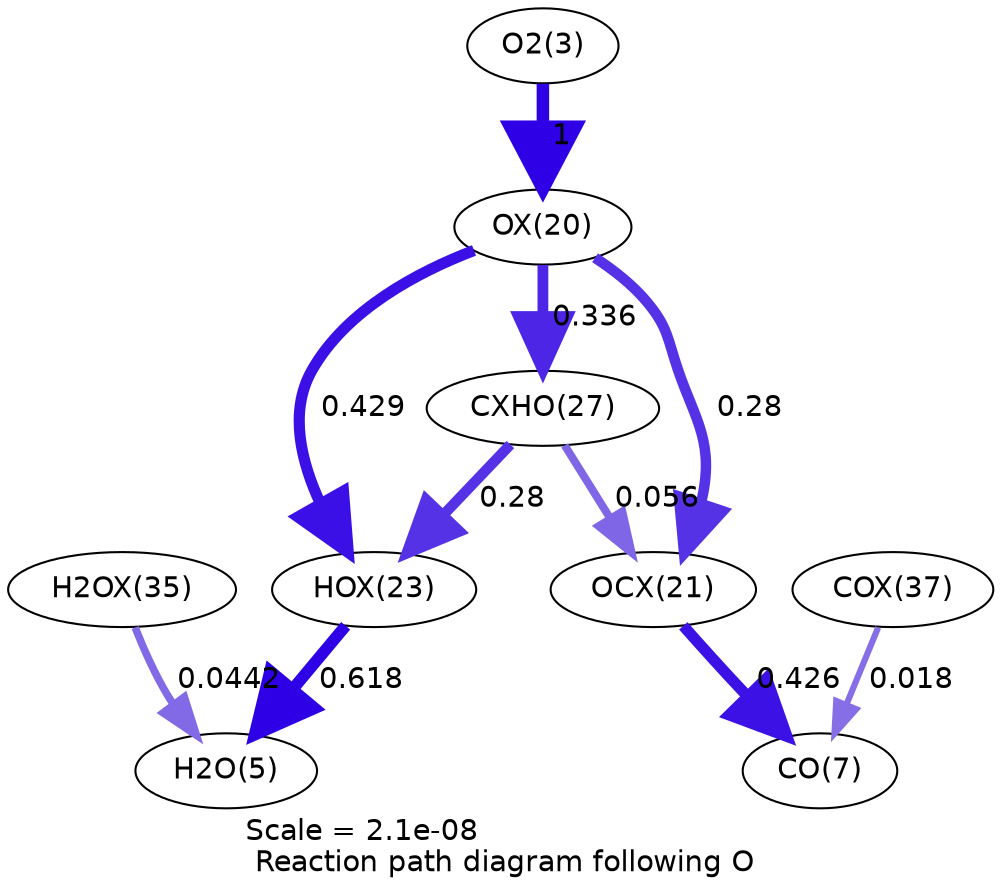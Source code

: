 digraph reaction_paths {
center=1;
s5 -> s23[fontname="Helvetica", penwidth=6, arrowsize=3, color="0.7, 1.5, 0.9"
, label=" 1"];
s23 -> s26[fontname="Helvetica", penwidth=5.36, arrowsize=2.68, color="0.7, 0.929, 0.9"
, label=" 0.429"];
s23 -> s29[fontname="Helvetica", penwidth=5.18, arrowsize=2.59, color="0.7, 0.836, 0.9"
, label=" 0.336"];
s23 -> s24[fontname="Helvetica", penwidth=5.04, arrowsize=2.52, color="0.7, 0.78, 0.9"
, label=" 0.28"];
s26 -> s7[fontname="Helvetica", penwidth=5.64, arrowsize=2.82, color="0.7, 1.12, 0.9"
, label=" 0.618"];
s29 -> s26[fontname="Helvetica", penwidth=5.04, arrowsize=2.52, color="0.7, 0.78, 0.9"
, label=" 0.28"];
s32 -> s7[fontname="Helvetica", penwidth=3.65, arrowsize=1.82, color="0.7, 0.544, 0.9"
, label=" 0.0442"];
s29 -> s24[fontname="Helvetica", penwidth=3.82, arrowsize=1.91, color="0.7, 0.556, 0.9"
, label=" 0.056"];
s24 -> s9[fontname="Helvetica", penwidth=5.36, arrowsize=2.68, color="0.7, 0.926, 0.9"
, label=" 0.426"];
s34 -> s9[fontname="Helvetica", penwidth=2.97, arrowsize=1.48, color="0.7, 0.518, 0.9"
, label=" 0.018"];
s5 [ fontname="Helvetica", label="O2(3)"];
s7 [ fontname="Helvetica", label="H2O(5)"];
s9 [ fontname="Helvetica", label="CO(7)"];
s23 [ fontname="Helvetica", label="OX(20)"];
s24 [ fontname="Helvetica", label="OCX(21)"];
s26 [ fontname="Helvetica", label="HOX(23)"];
s29 [ fontname="Helvetica", label="CXHO(27)"];
s32 [ fontname="Helvetica", label="H2OX(35)"];
s34 [ fontname="Helvetica", label="COX(37)"];
 label = "Scale = 2.1e-08\l Reaction path diagram following O";
 fontname = "Helvetica";
}

